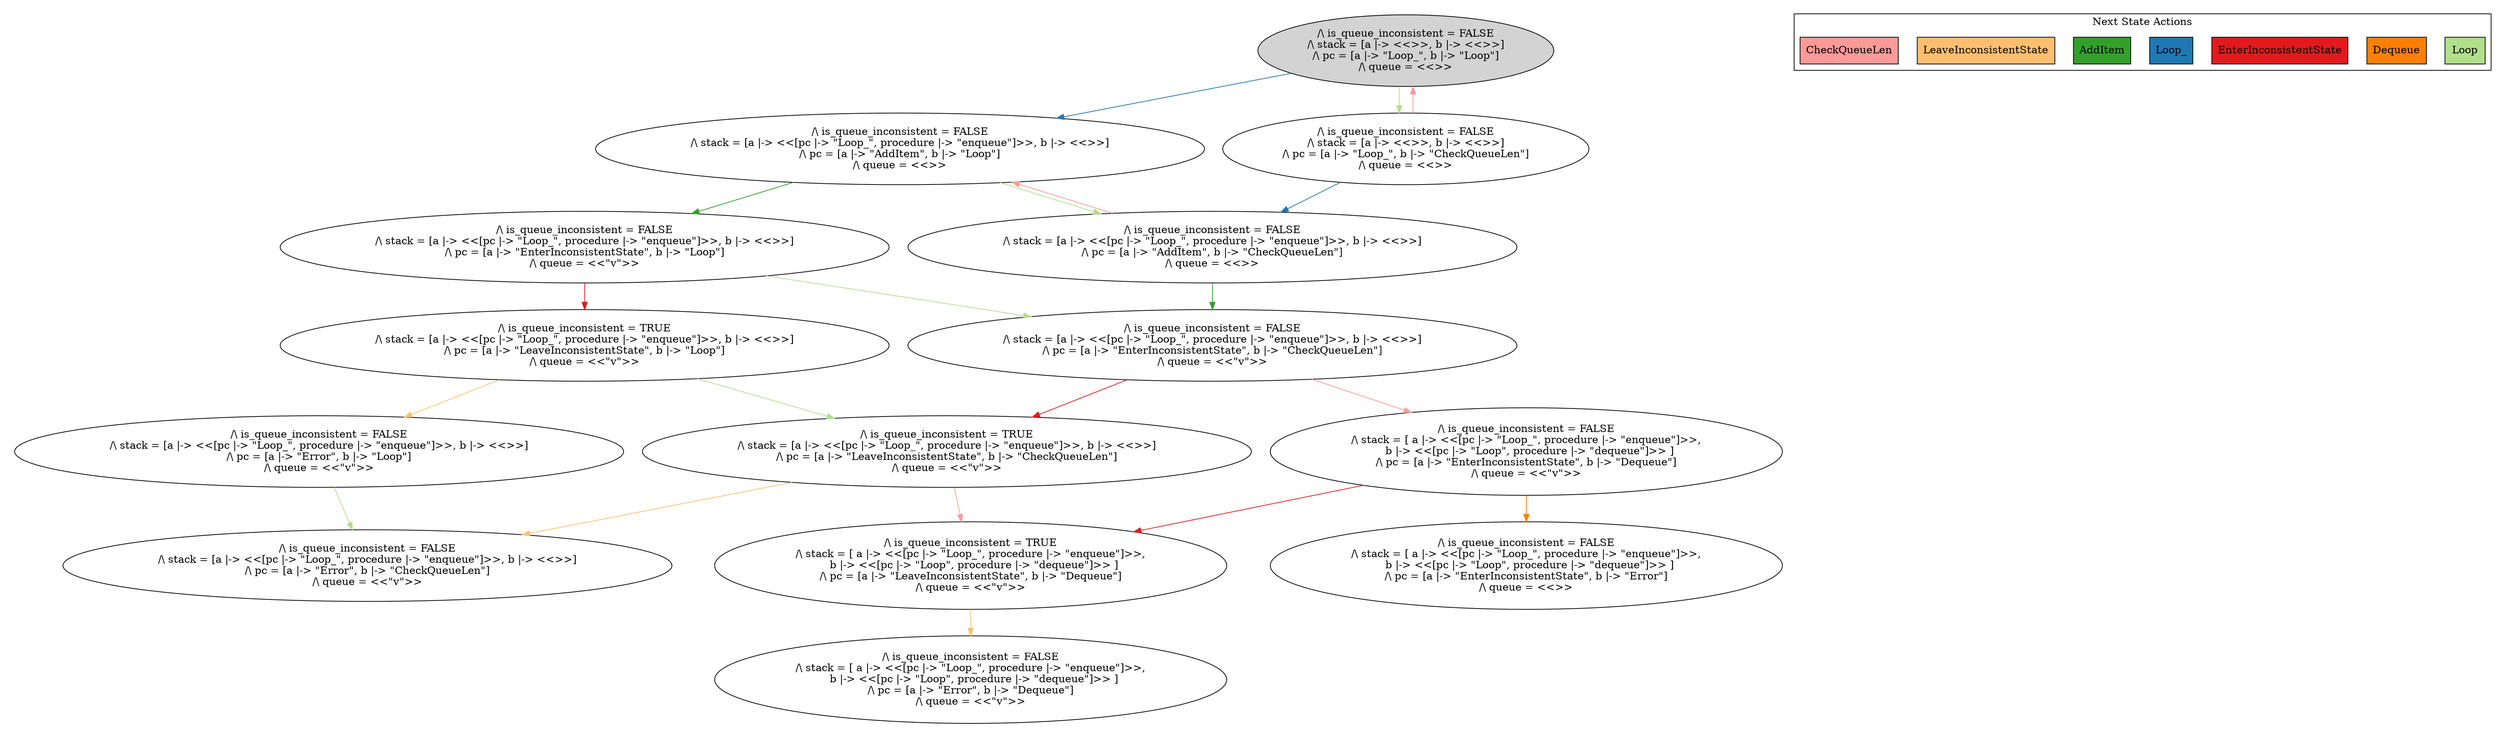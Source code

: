 strict digraph DiskGraph {
edge [colorscheme="paired12"]
nodesep=0.35;
subgraph cluster_graph {
color="white";
-6036822905157169735 [label="/\\ is_queue_inconsistent = FALSE\n/\\ stack = [a |-> <<>>, b |-> <<>>]\n/\\ pc = [a |-> \"Loop_\", b |-> \"Loop\"]\n/\\ queue = <<>>",style = filled]
-6036822905157169735 -> 1669020559295737575 [label="",color="2",fontcolor="2"];
1669020559295737575 [label="/\\ is_queue_inconsistent = FALSE\n/\\ stack = [a |-> <<[pc |-> \"Loop_\", procedure |-> \"enqueue\"]>>, b |-> <<>>]\n/\\ pc = [a |-> \"AddItem\", b |-> \"Loop\"]\n/\\ queue = <<>>"];
-6036822905157169735 -> -4394719530085404271 [label="",color="3",fontcolor="3"];
-4394719530085404271 [label="/\\ is_queue_inconsistent = FALSE\n/\\ stack = [a |-> <<>>, b |-> <<>>]\n/\\ pc = [a |-> \"Loop_\", b |-> \"CheckQueueLen\"]\n/\\ queue = <<>>"];
1669020559295737575 -> -6114649854754563523 [label="",color="3",fontcolor="3"];
-6114649854754563523 [label="/\\ is_queue_inconsistent = FALSE\n/\\ stack = [a |-> <<[pc |-> \"Loop_\", procedure |-> \"enqueue\"]>>, b |-> <<>>]\n/\\ pc = [a |-> \"AddItem\", b |-> \"CheckQueueLen\"]\n/\\ queue = <<>>"];
1669020559295737575 -> 5233489606931871579 [label="",color="4",fontcolor="4"];
5233489606931871579 [label="/\\ is_queue_inconsistent = FALSE\n/\\ stack = [a |-> <<[pc |-> \"Loop_\", procedure |-> \"enqueue\"]>>, b |-> <<>>]\n/\\ pc = [a |-> \"EnterInconsistentState\", b |-> \"Loop\"]\n/\\ queue = <<\"v\">>"];
-4394719530085404271 -> -6114649854754563523 [label="",color="2",fontcolor="2"];
-4394719530085404271 -> -6036822905157169735 [label="",color="5",fontcolor="5"];
-6114649854754563523 -> 1669020559295737575 [label="",color="5",fontcolor="5"];
-6114649854754563523 -> 4364108522702425732 [label="",color="4",fontcolor="4"];
4364108522702425732 [label="/\\ is_queue_inconsistent = FALSE\n/\\ stack = [a |-> <<[pc |-> \"Loop_\", procedure |-> \"enqueue\"]>>, b |-> <<>>]\n/\\ pc = [a |-> \"EnterInconsistentState\", b |-> \"CheckQueueLen\"]\n/\\ queue = <<\"v\">>"];
5233489606931871579 -> 4364108522702425732 [label="",color="3",fontcolor="3"];
5233489606931871579 -> -2972896747373487383 [label="",color="6",fontcolor="6"];
-2972896747373487383 [label="/\\ is_queue_inconsistent = TRUE\n/\\ stack = [a |-> <<[pc |-> \"Loop_\", procedure |-> \"enqueue\"]>>, b |-> <<>>]\n/\\ pc = [a |-> \"LeaveInconsistentState\", b |-> \"Loop\"]\n/\\ queue = <<\"v\">>"];
4364108522702425732 -> -2030851674584133028 [label="",color="5",fontcolor="5"];
-2030851674584133028 [label="/\\ is_queue_inconsistent = FALSE\n/\\ stack = [ a |-> <<[pc |-> \"Loop_\", procedure |-> \"enqueue\"]>>,\n  b |-> <<[pc |-> \"Loop\", procedure |-> \"dequeue\"]>> ]\n/\\ pc = [a |-> \"EnterInconsistentState\", b |-> \"Dequeue\"]\n/\\ queue = <<\"v\">>"];
4364108522702425732 -> 4540052569181521921 [label="",color="6",fontcolor="6"];
4540052569181521921 [label="/\\ is_queue_inconsistent = TRUE\n/\\ stack = [a |-> <<[pc |-> \"Loop_\", procedure |-> \"enqueue\"]>>, b |-> <<>>]\n/\\ pc = [a |-> \"LeaveInconsistentState\", b |-> \"CheckQueueLen\"]\n/\\ queue = <<\"v\">>"];
-2972896747373487383 -> 4540052569181521921 [label="",color="3",fontcolor="3"];
-2972896747373487383 -> 8111148143346840683 [label="",color="7",fontcolor="7"];
8111148143346840683 [label="/\\ is_queue_inconsistent = FALSE\n/\\ stack = [a |-> <<[pc |-> \"Loop_\", procedure |-> \"enqueue\"]>>, b |-> <<>>]\n/\\ pc = [a |-> \"Error\", b |-> \"Loop\"]\n/\\ queue = <<\"v\">>"];
-2030851674584133028 -> 7073428126014144043 [label="",color="6",fontcolor="6"];
7073428126014144043 [label="/\\ is_queue_inconsistent = TRUE\n/\\ stack = [ a |-> <<[pc |-> \"Loop_\", procedure |-> \"enqueue\"]>>,\n  b |-> <<[pc |-> \"Loop\", procedure |-> \"dequeue\"]>> ]\n/\\ pc = [a |-> \"LeaveInconsistentState\", b |-> \"Dequeue\"]\n/\\ queue = <<\"v\">>"];
-2030851674584133028 -> 3041940236003381478 [label="",color="8",fontcolor="8"];
3041940236003381478 [label="/\\ is_queue_inconsistent = FALSE\n/\\ stack = [ a |-> <<[pc |-> \"Loop_\", procedure |-> \"enqueue\"]>>,\n  b |-> <<[pc |-> \"Loop\", procedure |-> \"dequeue\"]>> ]\n/\\ pc = [a |-> \"EnterInconsistentState\", b |-> \"Error\"]\n/\\ queue = <<>>"];
4540052569181521921 -> 7073428126014144043 [label="",color="5",fontcolor="5"];
4540052569181521921 -> 6897521381353962125 [label="",color="7",fontcolor="7"];
6897521381353962125 [label="/\\ is_queue_inconsistent = FALSE\n/\\ stack = [a |-> <<[pc |-> \"Loop_\", procedure |-> \"enqueue\"]>>, b |-> <<>>]\n/\\ pc = [a |-> \"Error\", b |-> \"CheckQueueLen\"]\n/\\ queue = <<\"v\">>"];
8111148143346840683 -> 6897521381353962125 [label="",color="3",fontcolor="3"];
7073428126014144043 -> -3272442887608274287 [label="",color="7",fontcolor="7"];
-3272442887608274287 [label="/\\ is_queue_inconsistent = FALSE\n/\\ stack = [ a |-> <<[pc |-> \"Loop_\", procedure |-> \"enqueue\"]>>,\n  b |-> <<[pc |-> \"Loop\", procedure |-> \"dequeue\"]>> ]\n/\\ pc = [a |-> \"Error\", b |-> \"Dequeue\"]\n/\\ queue = <<\"v\">>"];
7073428126014144043 -> -3272442887608274287 [label="",color="7",fontcolor="7"];
{rank = same; -6036822905157169735;}
{rank = same; 1669020559295737575;-4394719530085404271;}
{rank = same; 5233489606931871579;-6114649854754563523;}
{rank = same; -2972896747373487383;4364108522702425732;}
{rank = same; -2030851674584133028;8111148143346840683;4540052569181521921;}
{rank = same; 7073428126014144043;}
}
subgraph cluster_legend {graph[style=bold];label = "Next State Actions" style="solid"
node [ labeljust="l",colorscheme="paired12",style=filled,shape=record ]
Loop [label="Loop",fillcolor=3]
Dequeue [label="Dequeue",fillcolor=8]
EnterInconsistentState [label="EnterInconsistentState",fillcolor=6]
Loop_ [label="Loop_",fillcolor=2]
AddItem [label="AddItem",fillcolor=4]
LeaveInconsistentState [label="LeaveInconsistentState",fillcolor=7]
CheckQueueLen [label="CheckQueueLen",fillcolor=5]
}}